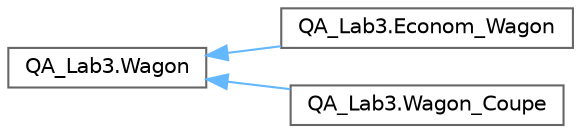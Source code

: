 digraph "Иерархия классов. Графический вид."
{
 // LATEX_PDF_SIZE
  bgcolor="transparent";
  edge [fontname=Helvetica,fontsize=10,labelfontname=Helvetica,labelfontsize=10];
  node [fontname=Helvetica,fontsize=10,shape=box,height=0.2,width=0.4];
  rankdir="LR";
  Node0 [label="QA_Lab3.Wagon",height=0.2,width=0.4,color="grey40", fillcolor="white", style="filled",URL="$class_q_a___lab3_1_1_wagon.html",tooltip="Абстрактный класс для описания вагонов"];
  Node0 -> Node1 [dir="back",color="steelblue1",style="solid"];
  Node1 [label="QA_Lab3.Econom_Wagon",height=0.2,width=0.4,color="grey40", fillcolor="white", style="filled",URL="$class_q_a___lab3_1_1_econom___wagon.html",tooltip="Класс плацкартного вагона"];
  Node0 -> Node2 [dir="back",color="steelblue1",style="solid"];
  Node2 [label="QA_Lab3.Wagon_Coupe",height=0.2,width=0.4,color="grey40", fillcolor="white", style="filled",URL="$class_q_a___lab3_1_1_wagon___coupe.html",tooltip="Вагон купе, наследуемый от абстрактоного для описания вагонов"];
}
